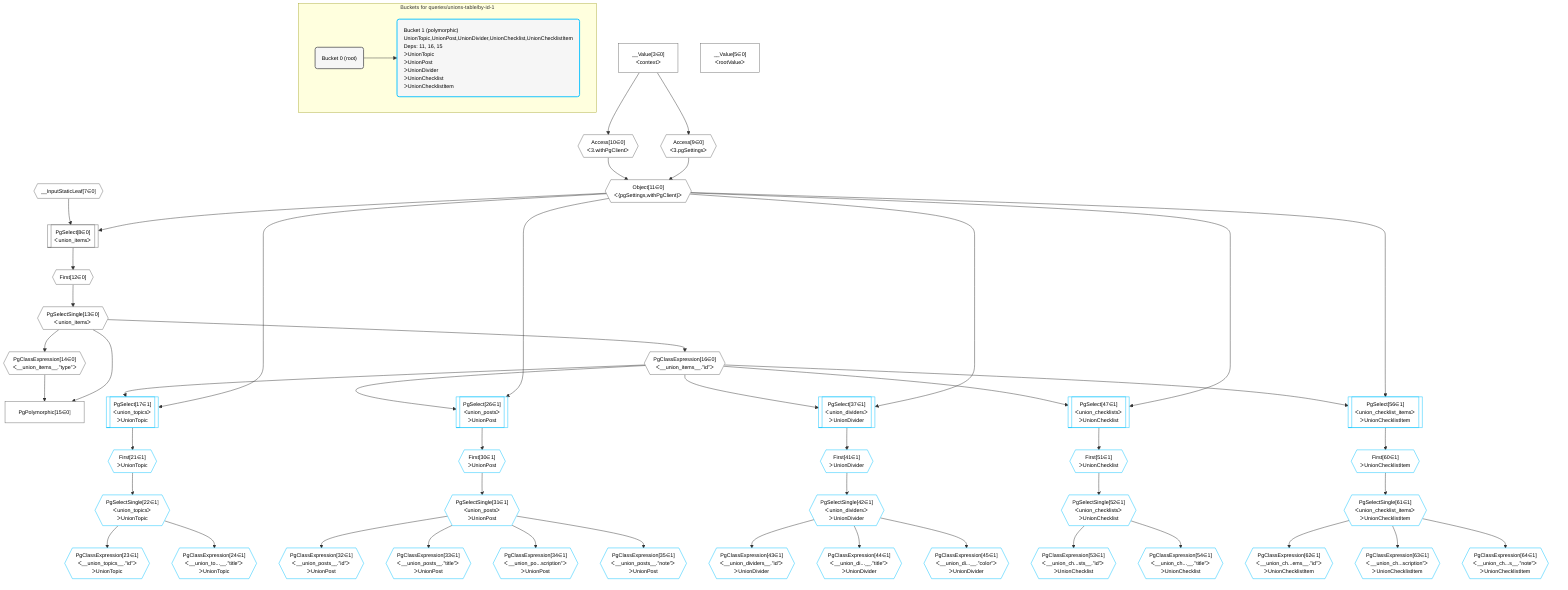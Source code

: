 %%{init: {'themeVariables': { 'fontSize': '12px'}}}%%
graph TD
    classDef path fill:#eee,stroke:#000,color:#000
    classDef plan fill:#fff,stroke-width:1px,color:#000
    classDef itemplan fill:#fff,stroke-width:2px,color:#000
    classDef unbatchedplan fill:#dff,stroke-width:1px,color:#000
    classDef sideeffectplan fill:#fcc,stroke-width:2px,color:#000
    classDef bucket fill:#f6f6f6,color:#000,stroke-width:2px,text-align:left


    %% define steps
    __Value3["__Value[3∈0]<br />ᐸcontextᐳ"]:::plan
    __Value5["__Value[5∈0]<br />ᐸrootValueᐳ"]:::plan
    __InputStaticLeaf7{{"__InputStaticLeaf[7∈0]"}}:::plan
    Access9{{"Access[9∈0]<br />ᐸ3.pgSettingsᐳ"}}:::plan
    Access10{{"Access[10∈0]<br />ᐸ3.withPgClientᐳ"}}:::plan
    Object11{{"Object[11∈0]<br />ᐸ{pgSettings,withPgClient}ᐳ"}}:::plan
    PgSelect8[["PgSelect[8∈0]<br />ᐸunion_itemsᐳ"]]:::plan
    First12{{"First[12∈0]"}}:::plan
    PgSelectSingle13{{"PgSelectSingle[13∈0]<br />ᐸunion_itemsᐳ"}}:::plan
    PgClassExpression14{{"PgClassExpression[14∈0]<br />ᐸ__union_items__.”type”ᐳ"}}:::plan
    PgPolymorphic15["PgPolymorphic[15∈0]"]:::plan
    PgClassExpression16{{"PgClassExpression[16∈0]<br />ᐸ__union_items__.”id”ᐳ"}}:::plan
    PgSelect17[["PgSelect[17∈1]<br />ᐸunion_topicsᐳ<br />ᐳUnionTopic"]]:::plan
    First21{{"First[21∈1]<br />ᐳUnionTopic"}}:::plan
    PgSelectSingle22{{"PgSelectSingle[22∈1]<br />ᐸunion_topicsᐳ<br />ᐳUnionTopic"}}:::plan
    PgClassExpression23{{"PgClassExpression[23∈1]<br />ᐸ__union_topics__.”id”ᐳ<br />ᐳUnionTopic"}}:::plan
    PgClassExpression24{{"PgClassExpression[24∈1]<br />ᐸ__union_to...__.”title”ᐳ<br />ᐳUnionTopic"}}:::plan
    PgSelect26[["PgSelect[26∈1]<br />ᐸunion_postsᐳ<br />ᐳUnionPost"]]:::plan
    First30{{"First[30∈1]<br />ᐳUnionPost"}}:::plan
    PgSelectSingle31{{"PgSelectSingle[31∈1]<br />ᐸunion_postsᐳ<br />ᐳUnionPost"}}:::plan
    PgClassExpression32{{"PgClassExpression[32∈1]<br />ᐸ__union_posts__.”id”ᐳ<br />ᐳUnionPost"}}:::plan
    PgClassExpression33{{"PgClassExpression[33∈1]<br />ᐸ__union_posts__.”title”ᐳ<br />ᐳUnionPost"}}:::plan
    PgClassExpression34{{"PgClassExpression[34∈1]<br />ᐸ__union_po...scription”ᐳ<br />ᐳUnionPost"}}:::plan
    PgClassExpression35{{"PgClassExpression[35∈1]<br />ᐸ__union_posts__.”note”ᐳ<br />ᐳUnionPost"}}:::plan
    PgSelect37[["PgSelect[37∈1]<br />ᐸunion_dividersᐳ<br />ᐳUnionDivider"]]:::plan
    First41{{"First[41∈1]<br />ᐳUnionDivider"}}:::plan
    PgSelectSingle42{{"PgSelectSingle[42∈1]<br />ᐸunion_dividersᐳ<br />ᐳUnionDivider"}}:::plan
    PgClassExpression43{{"PgClassExpression[43∈1]<br />ᐸ__union_dividers__.”id”ᐳ<br />ᐳUnionDivider"}}:::plan
    PgClassExpression44{{"PgClassExpression[44∈1]<br />ᐸ__union_di...__.”title”ᐳ<br />ᐳUnionDivider"}}:::plan
    PgClassExpression45{{"PgClassExpression[45∈1]<br />ᐸ__union_di...__.”color”ᐳ<br />ᐳUnionDivider"}}:::plan
    PgSelect47[["PgSelect[47∈1]<br />ᐸunion_checklistsᐳ<br />ᐳUnionChecklist"]]:::plan
    First51{{"First[51∈1]<br />ᐳUnionChecklist"}}:::plan
    PgSelectSingle52{{"PgSelectSingle[52∈1]<br />ᐸunion_checklistsᐳ<br />ᐳUnionChecklist"}}:::plan
    PgClassExpression53{{"PgClassExpression[53∈1]<br />ᐸ__union_ch...sts__.”id”ᐳ<br />ᐳUnionChecklist"}}:::plan
    PgClassExpression54{{"PgClassExpression[54∈1]<br />ᐸ__union_ch...__.”title”ᐳ<br />ᐳUnionChecklist"}}:::plan
    PgSelect56[["PgSelect[56∈1]<br />ᐸunion_checklist_itemsᐳ<br />ᐳUnionChecklistItem"]]:::plan
    First60{{"First[60∈1]<br />ᐳUnionChecklistItem"}}:::plan
    PgSelectSingle61{{"PgSelectSingle[61∈1]<br />ᐸunion_checklist_itemsᐳ<br />ᐳUnionChecklistItem"}}:::plan
    PgClassExpression62{{"PgClassExpression[62∈1]<br />ᐸ__union_ch...ems__.”id”ᐳ<br />ᐳUnionChecklistItem"}}:::plan
    PgClassExpression63{{"PgClassExpression[63∈1]<br />ᐸ__union_ch...scription”ᐳ<br />ᐳUnionChecklistItem"}}:::plan
    PgClassExpression64{{"PgClassExpression[64∈1]<br />ᐸ__union_ch...s__.”note”ᐳ<br />ᐳUnionChecklistItem"}}:::plan

    %% plan dependencies
    __Value3 --> Access9
    __Value3 --> Access10
    Access9 & Access10 --> Object11
    Object11 & __InputStaticLeaf7 --> PgSelect8
    PgSelect8 --> First12
    First12 --> PgSelectSingle13
    PgSelectSingle13 --> PgClassExpression14
    PgSelectSingle13 & PgClassExpression14 --> PgPolymorphic15
    PgSelectSingle13 --> PgClassExpression16
    Object11 & PgClassExpression16 --> PgSelect17
    PgSelect17 --> First21
    First21 --> PgSelectSingle22
    PgSelectSingle22 --> PgClassExpression23
    PgSelectSingle22 --> PgClassExpression24
    Object11 & PgClassExpression16 --> PgSelect26
    PgSelect26 --> First30
    First30 --> PgSelectSingle31
    PgSelectSingle31 --> PgClassExpression32
    PgSelectSingle31 --> PgClassExpression33
    PgSelectSingle31 --> PgClassExpression34
    PgSelectSingle31 --> PgClassExpression35
    Object11 & PgClassExpression16 --> PgSelect37
    PgSelect37 --> First41
    First41 --> PgSelectSingle42
    PgSelectSingle42 --> PgClassExpression43
    PgSelectSingle42 --> PgClassExpression44
    PgSelectSingle42 --> PgClassExpression45
    Object11 & PgClassExpression16 --> PgSelect47
    PgSelect47 --> First51
    First51 --> PgSelectSingle52
    PgSelectSingle52 --> PgClassExpression53
    PgSelectSingle52 --> PgClassExpression54
    Object11 & PgClassExpression16 --> PgSelect56
    PgSelect56 --> First60
    First60 --> PgSelectSingle61
    PgSelectSingle61 --> PgClassExpression62
    PgSelectSingle61 --> PgClassExpression63
    PgSelectSingle61 --> PgClassExpression64

    subgraph "Buckets for queries/unions-table/by-id-1"
    Bucket0("Bucket 0 (root)"):::bucket
    classDef bucket0 stroke:#696969
    class Bucket0,__Value3,__Value5,__InputStaticLeaf7,PgSelect8,Access9,Access10,Object11,First12,PgSelectSingle13,PgClassExpression14,PgPolymorphic15,PgClassExpression16 bucket0
    Bucket1("Bucket 1 (polymorphic)<br />UnionTopic,UnionPost,UnionDivider,UnionChecklist,UnionChecklistItem<br />Deps: 11, 16, 15<br />ᐳUnionTopic<br />ᐳUnionPost<br />ᐳUnionDivider<br />ᐳUnionChecklist<br />ᐳUnionChecklistItem"):::bucket
    classDef bucket1 stroke:#00bfff
    class Bucket1,PgSelect17,First21,PgSelectSingle22,PgClassExpression23,PgClassExpression24,PgSelect26,First30,PgSelectSingle31,PgClassExpression32,PgClassExpression33,PgClassExpression34,PgClassExpression35,PgSelect37,First41,PgSelectSingle42,PgClassExpression43,PgClassExpression44,PgClassExpression45,PgSelect47,First51,PgSelectSingle52,PgClassExpression53,PgClassExpression54,PgSelect56,First60,PgSelectSingle61,PgClassExpression62,PgClassExpression63,PgClassExpression64 bucket1
    Bucket0 --> Bucket1
    end